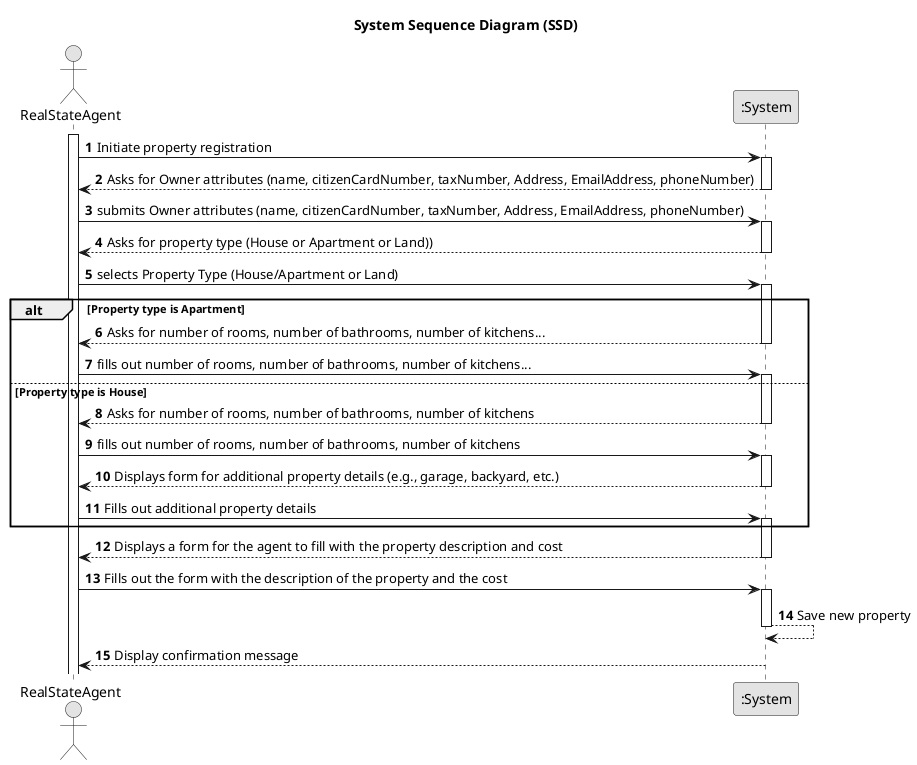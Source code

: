 @startuml
skinparam monochrome true
skinparam packageStyle rectangle
skinparam shadowing false

title System Sequence Diagram (SSD)

autonumber
actor "RealStateAgent" as User
participant ":System" as System

activate User

User -> System : Initiate property registration
activate System

System --> User : Asks for Owner attributes (name, citizenCardNumber, taxNumber, Address, EmailAddress, phoneNumber)
deactivate System

User -> System : submits Owner attributes (name, citizenCardNumber, taxNumber, Address, EmailAddress, phoneNumber)
activate System

System --> User : Asks for property type (House or Apartment or Land))
deactivate System

User -> System : selects Property Type (House/Apartment or Land)
activate System

alt Property type is Apartment

    System --> User : Asks for number of rooms, number of bathrooms, number of kitchens...
    deactivate System

    User -> System : fills out number of rooms, number of bathrooms, number of kitchens...
    activate System

    else Property type is House

        System --> User : Asks for number of rooms, number of bathrooms, number of kitchens
        deactivate System

        User -> System : fills out number of rooms, number of bathrooms, number of kitchens
        activate System

        System --> User : Displays form for additional property details (e.g., garage, backyard, etc.)
        deactivate System

        User -> System : Fills out additional property details
        activate System

end

System --> User : Displays a form for the agent to fill with the property description and cost
deactivate System

User -> System : Fills out the form with the description of the property and the cost
activate System

System --> System: Save new property
deactivate System

System --> User: Display confirmation message
deactivate System
@enduml